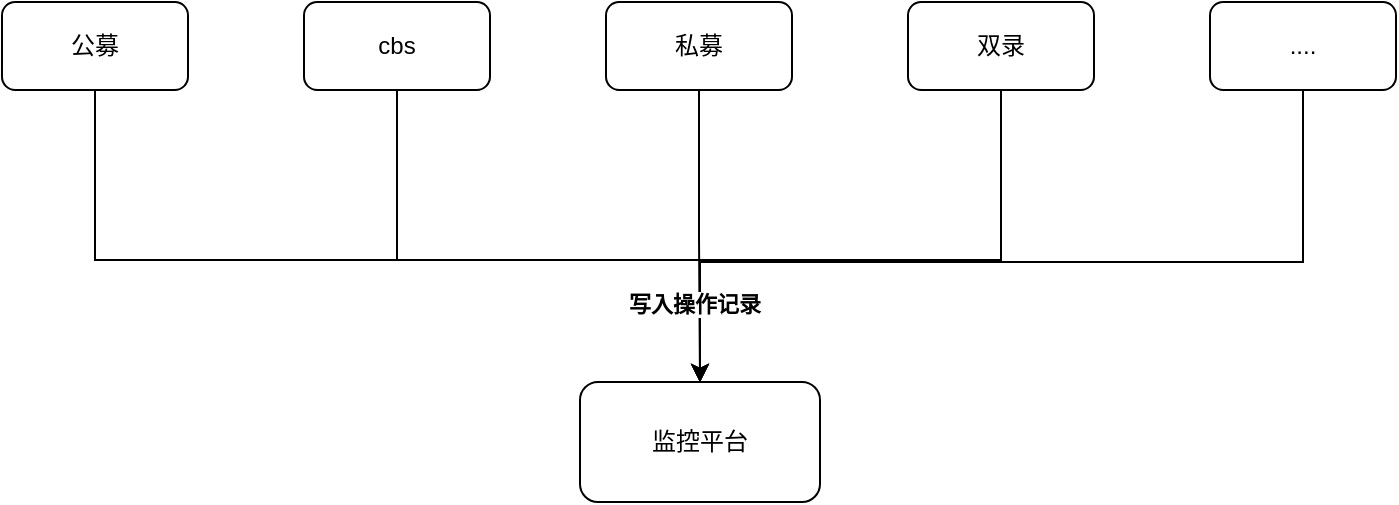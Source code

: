 <mxfile version="18.0.5" type="github">
  <diagram id="k4LEIPphaTVZpzG1qtcy" name="第 1 页">
    <mxGraphModel dx="1422" dy="762" grid="0" gridSize="10" guides="1" tooltips="1" connect="1" arrows="1" fold="1" page="0" pageScale="1" pageWidth="827" pageHeight="1169" math="0" shadow="0">
      <root>
        <mxCell id="0" />
        <mxCell id="1" parent="0" />
        <mxCell id="IwrT_36p_6wWKHFXkPBw-7" style="edgeStyle=orthogonalEdgeStyle;rounded=0;orthogonalLoop=1;jettySize=auto;html=1;" edge="1" parent="1" source="IwrT_36p_6wWKHFXkPBw-1" target="IwrT_36p_6wWKHFXkPBw-6">
          <mxGeometry relative="1" as="geometry">
            <Array as="points">
              <mxPoint x="54" y="260" />
              <mxPoint x="356" y="260" />
            </Array>
          </mxGeometry>
        </mxCell>
        <mxCell id="IwrT_36p_6wWKHFXkPBw-1" value="公募" style="rounded=1;whiteSpace=wrap;html=1;" vertex="1" parent="1">
          <mxGeometry x="7" y="131" width="93" height="44" as="geometry" />
        </mxCell>
        <mxCell id="IwrT_36p_6wWKHFXkPBw-8" style="edgeStyle=orthogonalEdgeStyle;rounded=0;orthogonalLoop=1;jettySize=auto;html=1;" edge="1" parent="1" source="IwrT_36p_6wWKHFXkPBw-2" target="IwrT_36p_6wWKHFXkPBw-6">
          <mxGeometry relative="1" as="geometry">
            <Array as="points">
              <mxPoint x="205" y="260" />
              <mxPoint x="356" y="260" />
            </Array>
          </mxGeometry>
        </mxCell>
        <mxCell id="IwrT_36p_6wWKHFXkPBw-2" value="cbs" style="rounded=1;whiteSpace=wrap;html=1;" vertex="1" parent="1">
          <mxGeometry x="158" y="131" width="93" height="44" as="geometry" />
        </mxCell>
        <mxCell id="IwrT_36p_6wWKHFXkPBw-9" style="edgeStyle=orthogonalEdgeStyle;rounded=0;orthogonalLoop=1;jettySize=auto;html=1;" edge="1" parent="1" source="IwrT_36p_6wWKHFXkPBw-3" target="IwrT_36p_6wWKHFXkPBw-6">
          <mxGeometry relative="1" as="geometry" />
        </mxCell>
        <mxCell id="IwrT_36p_6wWKHFXkPBw-3" value="私募" style="rounded=1;whiteSpace=wrap;html=1;" vertex="1" parent="1">
          <mxGeometry x="309" y="131" width="93" height="44" as="geometry" />
        </mxCell>
        <mxCell id="IwrT_36p_6wWKHFXkPBw-10" style="edgeStyle=orthogonalEdgeStyle;rounded=0;orthogonalLoop=1;jettySize=auto;html=1;entryX=0.5;entryY=0;entryDx=0;entryDy=0;" edge="1" parent="1" source="IwrT_36p_6wWKHFXkPBw-4" target="IwrT_36p_6wWKHFXkPBw-6">
          <mxGeometry relative="1" as="geometry">
            <Array as="points">
              <mxPoint x="507" y="260" />
              <mxPoint x="356" y="260" />
            </Array>
          </mxGeometry>
        </mxCell>
        <mxCell id="IwrT_36p_6wWKHFXkPBw-4" value="双录" style="rounded=1;whiteSpace=wrap;html=1;" vertex="1" parent="1">
          <mxGeometry x="460" y="131" width="93" height="44" as="geometry" />
        </mxCell>
        <mxCell id="IwrT_36p_6wWKHFXkPBw-11" value="写入操作记录" style="edgeStyle=orthogonalEdgeStyle;rounded=0;orthogonalLoop=1;jettySize=auto;html=1;entryX=0.5;entryY=0;entryDx=0;entryDy=0;fontStyle=1" edge="1" parent="1" source="IwrT_36p_6wWKHFXkPBw-5" target="IwrT_36p_6wWKHFXkPBw-6">
          <mxGeometry x="0.826" y="-3" relative="1" as="geometry">
            <Array as="points">
              <mxPoint x="658" y="261" />
              <mxPoint x="356" y="261" />
            </Array>
            <mxPoint as="offset" />
          </mxGeometry>
        </mxCell>
        <mxCell id="IwrT_36p_6wWKHFXkPBw-5" value="...." style="rounded=1;whiteSpace=wrap;html=1;" vertex="1" parent="1">
          <mxGeometry x="611" y="131" width="93" height="44" as="geometry" />
        </mxCell>
        <mxCell id="IwrT_36p_6wWKHFXkPBw-6" value="监控平台" style="rounded=1;whiteSpace=wrap;html=1;" vertex="1" parent="1">
          <mxGeometry x="296" y="321" width="120" height="60" as="geometry" />
        </mxCell>
      </root>
    </mxGraphModel>
  </diagram>
</mxfile>
